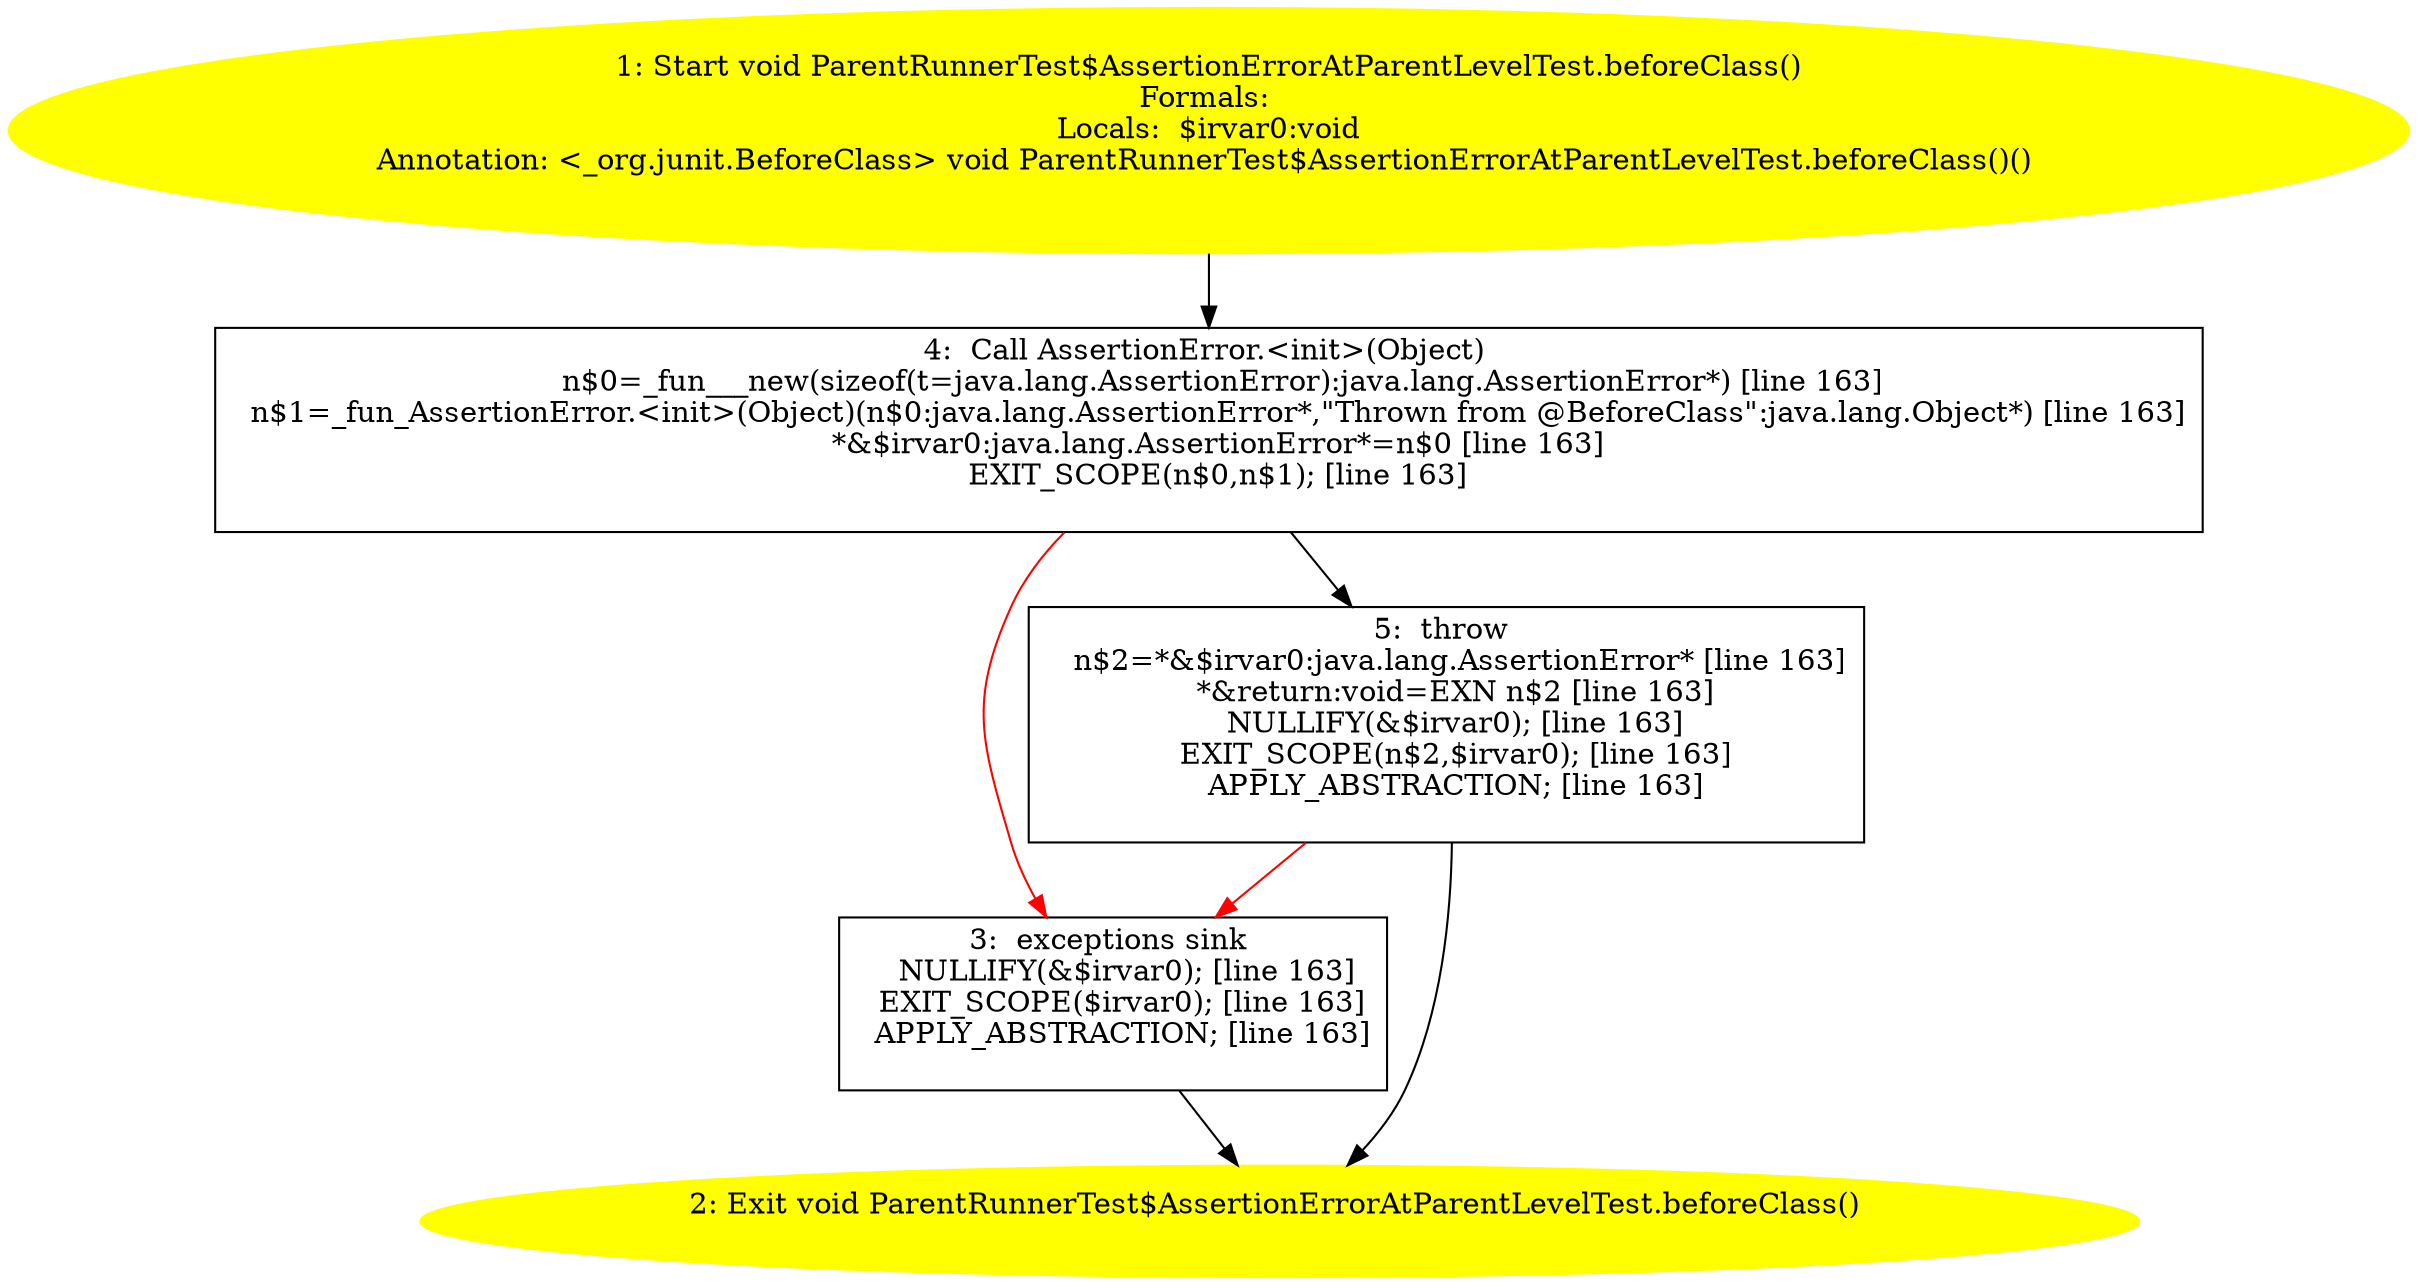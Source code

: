 /* @generated */
digraph cfg {
"org.junit.tests.running.classes.ParentRunnerTest$AssertionErrorAtParentLevelTest.beforeClass():void.a06d7306fea55f9ac175b8c65b445fc4_1" [label="1: Start void ParentRunnerTest$AssertionErrorAtParentLevelTest.beforeClass()\nFormals: \nLocals:  $irvar0:void\nAnnotation: <_org.junit.BeforeClass> void ParentRunnerTest$AssertionErrorAtParentLevelTest.beforeClass()() \n  " color=yellow style=filled]
	

	 "org.junit.tests.running.classes.ParentRunnerTest$AssertionErrorAtParentLevelTest.beforeClass():void.a06d7306fea55f9ac175b8c65b445fc4_1" -> "org.junit.tests.running.classes.ParentRunnerTest$AssertionErrorAtParentLevelTest.beforeClass():void.a06d7306fea55f9ac175b8c65b445fc4_4" ;
"org.junit.tests.running.classes.ParentRunnerTest$AssertionErrorAtParentLevelTest.beforeClass():void.a06d7306fea55f9ac175b8c65b445fc4_2" [label="2: Exit void ParentRunnerTest$AssertionErrorAtParentLevelTest.beforeClass() \n  " color=yellow style=filled]
	

"org.junit.tests.running.classes.ParentRunnerTest$AssertionErrorAtParentLevelTest.beforeClass():void.a06d7306fea55f9ac175b8c65b445fc4_3" [label="3:  exceptions sink \n   NULLIFY(&$irvar0); [line 163]\n  EXIT_SCOPE($irvar0); [line 163]\n  APPLY_ABSTRACTION; [line 163]\n " shape="box"]
	

	 "org.junit.tests.running.classes.ParentRunnerTest$AssertionErrorAtParentLevelTest.beforeClass():void.a06d7306fea55f9ac175b8c65b445fc4_3" -> "org.junit.tests.running.classes.ParentRunnerTest$AssertionErrorAtParentLevelTest.beforeClass():void.a06d7306fea55f9ac175b8c65b445fc4_2" ;
"org.junit.tests.running.classes.ParentRunnerTest$AssertionErrorAtParentLevelTest.beforeClass():void.a06d7306fea55f9ac175b8c65b445fc4_4" [label="4:  Call AssertionError.<init>(Object) \n   n$0=_fun___new(sizeof(t=java.lang.AssertionError):java.lang.AssertionError*) [line 163]\n  n$1=_fun_AssertionError.<init>(Object)(n$0:java.lang.AssertionError*,\"Thrown from @BeforeClass\":java.lang.Object*) [line 163]\n  *&$irvar0:java.lang.AssertionError*=n$0 [line 163]\n  EXIT_SCOPE(n$0,n$1); [line 163]\n " shape="box"]
	

	 "org.junit.tests.running.classes.ParentRunnerTest$AssertionErrorAtParentLevelTest.beforeClass():void.a06d7306fea55f9ac175b8c65b445fc4_4" -> "org.junit.tests.running.classes.ParentRunnerTest$AssertionErrorAtParentLevelTest.beforeClass():void.a06d7306fea55f9ac175b8c65b445fc4_5" ;
	 "org.junit.tests.running.classes.ParentRunnerTest$AssertionErrorAtParentLevelTest.beforeClass():void.a06d7306fea55f9ac175b8c65b445fc4_4" -> "org.junit.tests.running.classes.ParentRunnerTest$AssertionErrorAtParentLevelTest.beforeClass():void.a06d7306fea55f9ac175b8c65b445fc4_3" [color="red" ];
"org.junit.tests.running.classes.ParentRunnerTest$AssertionErrorAtParentLevelTest.beforeClass():void.a06d7306fea55f9ac175b8c65b445fc4_5" [label="5:  throw \n   n$2=*&$irvar0:java.lang.AssertionError* [line 163]\n  *&return:void=EXN n$2 [line 163]\n  NULLIFY(&$irvar0); [line 163]\n  EXIT_SCOPE(n$2,$irvar0); [line 163]\n  APPLY_ABSTRACTION; [line 163]\n " shape="box"]
	

	 "org.junit.tests.running.classes.ParentRunnerTest$AssertionErrorAtParentLevelTest.beforeClass():void.a06d7306fea55f9ac175b8c65b445fc4_5" -> "org.junit.tests.running.classes.ParentRunnerTest$AssertionErrorAtParentLevelTest.beforeClass():void.a06d7306fea55f9ac175b8c65b445fc4_2" ;
	 "org.junit.tests.running.classes.ParentRunnerTest$AssertionErrorAtParentLevelTest.beforeClass():void.a06d7306fea55f9ac175b8c65b445fc4_5" -> "org.junit.tests.running.classes.ParentRunnerTest$AssertionErrorAtParentLevelTest.beforeClass():void.a06d7306fea55f9ac175b8c65b445fc4_3" [color="red" ];
}

